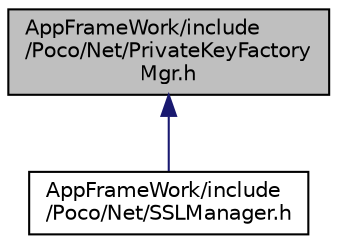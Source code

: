 digraph "AppFrameWork/include/Poco/Net/PrivateKeyFactoryMgr.h"
{
 // LATEX_PDF_SIZE
  edge [fontname="Helvetica",fontsize="10",labelfontname="Helvetica",labelfontsize="10"];
  node [fontname="Helvetica",fontsize="10",shape=record];
  Node1 [label="AppFrameWork/include\l/Poco/Net/PrivateKeyFactory\lMgr.h",height=0.2,width=0.4,color="black", fillcolor="grey75", style="filled", fontcolor="black",tooltip=" "];
  Node1 -> Node2 [dir="back",color="midnightblue",fontsize="10",style="solid",fontname="Helvetica"];
  Node2 [label="AppFrameWork/include\l/Poco/Net/SSLManager.h",height=0.2,width=0.4,color="black", fillcolor="white", style="filled",URL="$SSLManager_8h.html",tooltip=" "];
}
